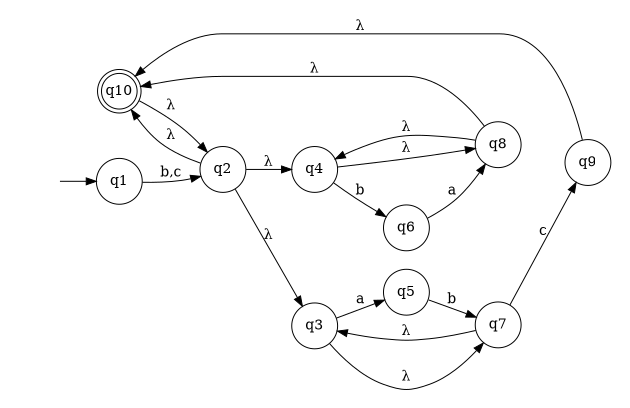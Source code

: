 digraph {
	rankdir=LR;
	margin=0.1;
	size=4;
	node [margin=0.1 shape=circle];
	q10[margin=0 shape=doublecircle];
	" "[color=white width=0];
	" " -> q1;
	q1 -> q2[label="b,c"];
	q2 -> q3[label=<&#955;>];
	q2 -> q4[label=<&#955;>];
	q2 -> q10[label=<&#955;>];
	q3 -> q7[label=<&#955;>];
	q3 -> q5[label="a"];
	q4 -> q8[label=<&#955;>];
	q4 -> q6[label="b"];
	q5 -> q7[label="b"];
	q6 -> q8[label="a"];
	q7 -> q3[label=<&#955;>];
	q7 -> q9[label="c"];
	q8 -> q4[label=<&#955;>];
	q8 -> q10[label=<&#955;>];
	q9 -> q10[label=<&#955;>];
	q10 -> q2[label=<&#955;>];
}